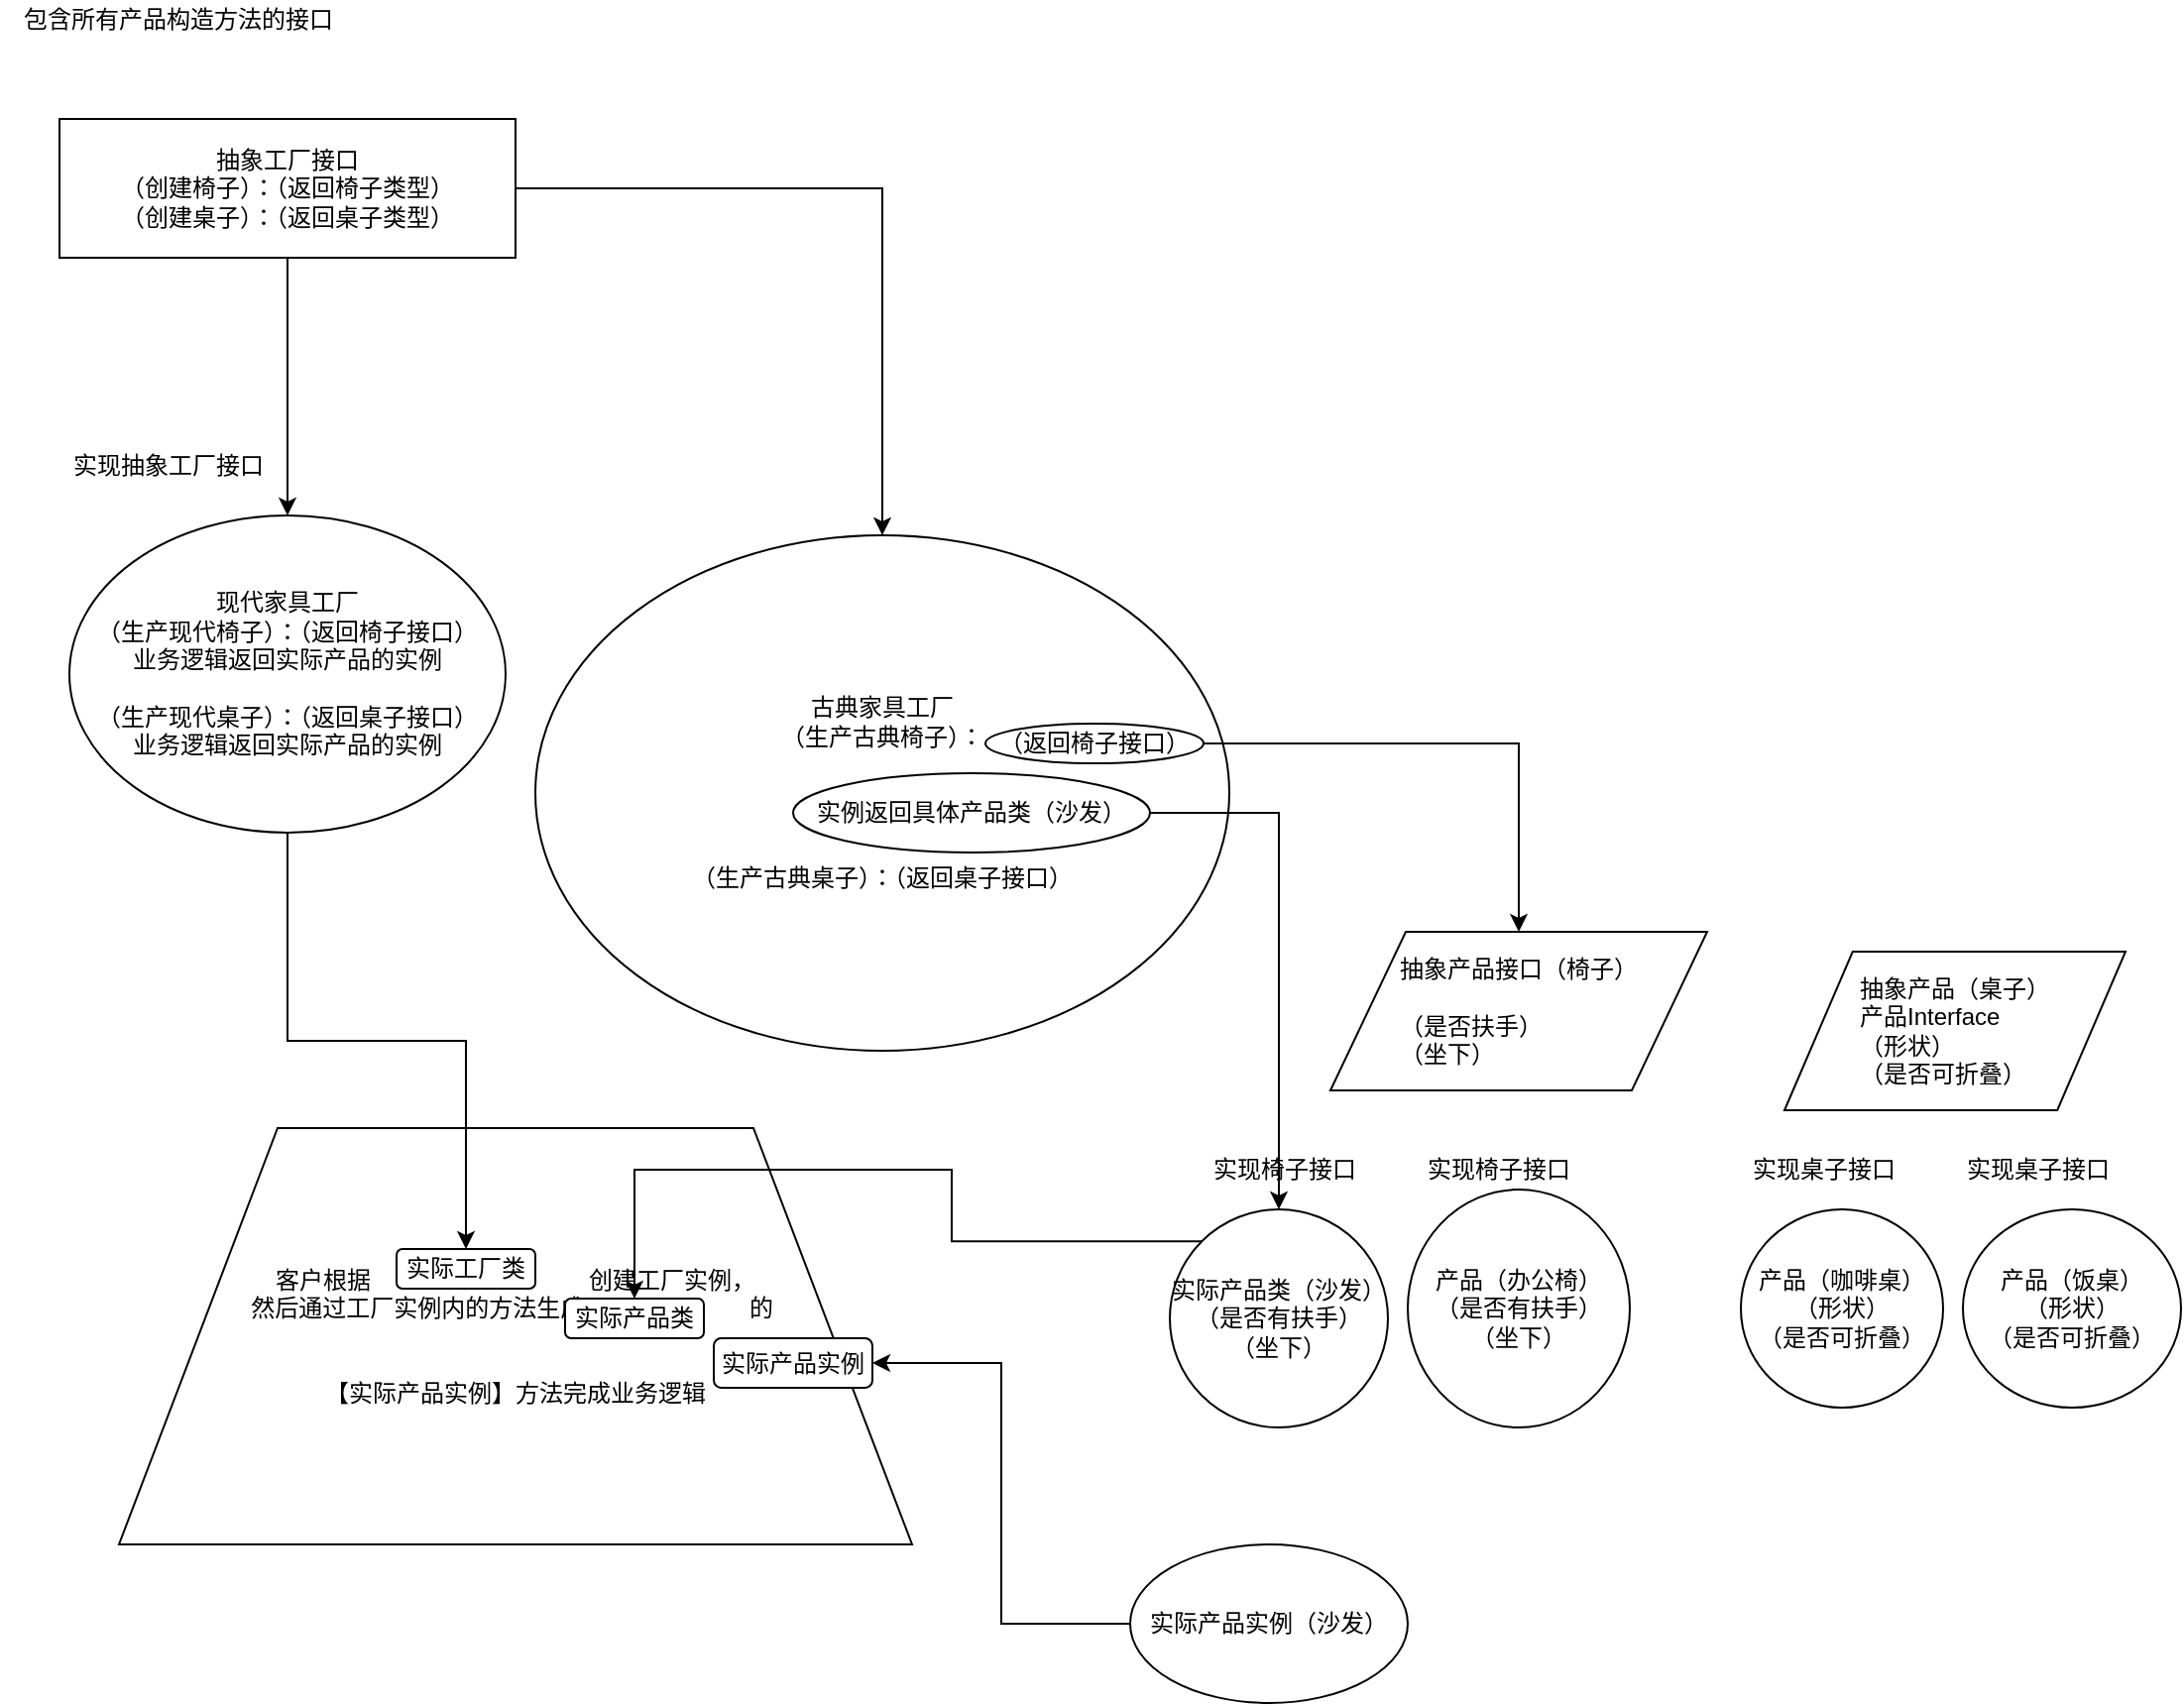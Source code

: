 <mxfile version="13.1.1" type="github"><diagram id="fw9tjX16YKucD8gIZ0y0" name="第 1 页"><mxGraphModel dx="1662" dy="762" grid="1" gridSize="10" guides="1" tooltips="1" connect="1" arrows="1" fold="1" page="1" pageScale="1" pageWidth="827" pageHeight="1169" math="0" shadow="0"><root><mxCell id="0"/><mxCell id="1" parent="0"/><mxCell id="gnj5gE8BON5v_lgmN5P2-25" style="edgeStyle=orthogonalEdgeStyle;rounded=0;orthogonalLoop=1;jettySize=auto;html=1;exitX=0.5;exitY=1;exitDx=0;exitDy=0;entryX=0.5;entryY=0;entryDx=0;entryDy=0;" edge="1" parent="1" source="gnj5gE8BON5v_lgmN5P2-2" target="gnj5gE8BON5v_lgmN5P2-19"><mxGeometry relative="1" as="geometry"/></mxCell><mxCell id="gnj5gE8BON5v_lgmN5P2-26" style="edgeStyle=orthogonalEdgeStyle;rounded=0;orthogonalLoop=1;jettySize=auto;html=1;exitX=1;exitY=0.5;exitDx=0;exitDy=0;" edge="1" parent="1" source="gnj5gE8BON5v_lgmN5P2-2" target="gnj5gE8BON5v_lgmN5P2-20"><mxGeometry relative="1" as="geometry"/></mxCell><mxCell id="gnj5gE8BON5v_lgmN5P2-2" value="抽象工厂接口&lt;br&gt;（创建椅子）：（返回椅子类型）&lt;br&gt;（创建桌子）：（返回桌子类型）" style="rounded=0;whiteSpace=wrap;html=1;" vertex="1" parent="1"><mxGeometry x="40" y="120" width="230" height="70" as="geometry"/></mxCell><mxCell id="gnj5gE8BON5v_lgmN5P2-3" value="实际产品类（沙发）&lt;br&gt;（是否有扶手）&lt;br&gt;（坐下）" style="ellipse;whiteSpace=wrap;html=1;" vertex="1" parent="1"><mxGeometry x="600" y="670" width="110" height="110" as="geometry"/></mxCell><mxCell id="gnj5gE8BON5v_lgmN5P2-6" value="产品（办公椅）&lt;br&gt;（是否有扶手）&lt;br&gt;（坐下）" style="ellipse;whiteSpace=wrap;html=1;" vertex="1" parent="1"><mxGeometry x="720" y="660" width="112" height="120" as="geometry"/></mxCell><mxCell id="gnj5gE8BON5v_lgmN5P2-7" value="&lt;div style=&quot;text-align: left&quot;&gt;&lt;span&gt;抽象产品接口（椅子）&lt;/span&gt;&lt;/div&gt;&lt;div style=&quot;text-align: left&quot;&gt;&lt;br&gt;&lt;/div&gt;&lt;div style=&quot;text-align: left&quot;&gt;（是否扶手）&lt;/div&gt;&lt;div style=&quot;text-align: left&quot;&gt;（坐下）&lt;/div&gt;" style="shape=parallelogram;perimeter=parallelogramPerimeter;whiteSpace=wrap;html=1;" vertex="1" parent="1"><mxGeometry x="681" y="530" width="190" height="80" as="geometry"/></mxCell><mxCell id="gnj5gE8BON5v_lgmN5P2-9" value="实现椅子接口" style="text;html=1;strokeColor=none;fillColor=none;align=center;verticalAlign=middle;whiteSpace=wrap;rounded=0;" vertex="1" parent="1"><mxGeometry x="610" y="640" width="96" height="20" as="geometry"/></mxCell><mxCell id="gnj5gE8BON5v_lgmN5P2-10" value="实现椅子接口" style="text;html=1;strokeColor=none;fillColor=none;align=center;verticalAlign=middle;whiteSpace=wrap;rounded=0;" vertex="1" parent="1"><mxGeometry x="718" y="640" width="96" height="20" as="geometry"/></mxCell><mxCell id="gnj5gE8BON5v_lgmN5P2-13" value="&lt;div style=&quot;text-align: left&quot;&gt;抽象产品（桌子）&lt;/div&gt;&lt;div style=&quot;text-align: left&quot;&gt;&lt;span&gt;产品Interface&lt;/span&gt;&lt;/div&gt;&lt;div style=&quot;text-align: left&quot;&gt;（形状）&lt;/div&gt;&lt;div style=&quot;text-align: left&quot;&gt;（是否可折叠）&lt;/div&gt;" style="shape=parallelogram;perimeter=parallelogramPerimeter;whiteSpace=wrap;html=1;" vertex="1" parent="1"><mxGeometry x="910" y="540" width="172" height="80" as="geometry"/></mxCell><mxCell id="gnj5gE8BON5v_lgmN5P2-14" value="产品（咖啡桌）&lt;br&gt;（形状）&lt;br&gt;（是否可折叠）" style="ellipse;whiteSpace=wrap;html=1;" vertex="1" parent="1"><mxGeometry x="888" y="670" width="102" height="100" as="geometry"/></mxCell><mxCell id="gnj5gE8BON5v_lgmN5P2-15" value="产品（饭桌）&lt;br&gt;（形状）&lt;br&gt;（是否可折叠）" style="ellipse;whiteSpace=wrap;html=1;" vertex="1" parent="1"><mxGeometry x="1000" y="670" width="110" height="100" as="geometry"/></mxCell><mxCell id="gnj5gE8BON5v_lgmN5P2-16" value="实现桌子接口" style="text;html=1;strokeColor=none;fillColor=none;align=center;verticalAlign=middle;whiteSpace=wrap;rounded=0;" vertex="1" parent="1"><mxGeometry x="882" y="640" width="96" height="20" as="geometry"/></mxCell><mxCell id="gnj5gE8BON5v_lgmN5P2-17" value="实现桌子接口" style="text;html=1;strokeColor=none;fillColor=none;align=center;verticalAlign=middle;whiteSpace=wrap;rounded=0;" vertex="1" parent="1"><mxGeometry x="990" y="640" width="96" height="20" as="geometry"/></mxCell><mxCell id="gnj5gE8BON5v_lgmN5P2-18" value="包含所有产品构造方法的接口" style="text;html=1;strokeColor=none;fillColor=none;align=center;verticalAlign=middle;whiteSpace=wrap;rounded=0;" vertex="1" parent="1"><mxGeometry x="10" y="60" width="180" height="20" as="geometry"/></mxCell><mxCell id="gnj5gE8BON5v_lgmN5P2-19" value="现代家具工厂&lt;br&gt;（生产现代椅子）：（返回椅子接口）&lt;br&gt;业务逻辑返回实际产品的实例&lt;br&gt;&lt;br&gt;（生产现代桌子）：（返回桌子接口）&lt;br&gt;业务逻辑返回实际产品的实例" style="ellipse;whiteSpace=wrap;html=1;" vertex="1" parent="1"><mxGeometry x="45" y="320" width="220" height="160" as="geometry"/></mxCell><mxCell id="gnj5gE8BON5v_lgmN5P2-20" value="古典家具工厂&lt;br&gt;（生产古典椅子）：&lt;br&gt;&lt;br&gt;&lt;br&gt;&lt;br&gt;&lt;br&gt;（生产古典桌子）：（返回桌子接口）" style="ellipse;whiteSpace=wrap;html=1;" vertex="1" parent="1"><mxGeometry x="280" y="330" width="350" height="260" as="geometry"/></mxCell><mxCell id="gnj5gE8BON5v_lgmN5P2-21" value="客户根据&amp;nbsp; &amp;nbsp; &amp;nbsp; &amp;nbsp; &amp;nbsp; &amp;nbsp; &amp;nbsp; &amp;nbsp; &amp;nbsp; &amp;nbsp; &amp;nbsp; &amp;nbsp; &amp;nbsp; &amp;nbsp; &amp;nbsp; &amp;nbsp; &amp;nbsp;创建工厂实例，&lt;br&gt;然后通过工厂实例内的方法生成&amp;nbsp; &amp;nbsp; &amp;nbsp; &amp;nbsp; &amp;nbsp; &amp;nbsp; &amp;nbsp; &amp;nbsp; &amp;nbsp; &amp;nbsp; &amp;nbsp; &amp;nbsp; &amp;nbsp;的&amp;nbsp;&lt;br&gt;&lt;br&gt;&lt;br&gt;【实际产品实例】方法完成业务逻辑" style="shape=trapezoid;perimeter=trapezoidPerimeter;whiteSpace=wrap;html=1;" vertex="1" parent="1"><mxGeometry x="70" y="629" width="400" height="210" as="geometry"/></mxCell><mxCell id="gnj5gE8BON5v_lgmN5P2-22" value="实现抽象工厂接口" style="text;html=1;strokeColor=none;fillColor=none;align=center;verticalAlign=middle;whiteSpace=wrap;rounded=0;" vertex="1" parent="1"><mxGeometry x="40" y="285" width="110" height="20" as="geometry"/></mxCell><mxCell id="gnj5gE8BON5v_lgmN5P2-32" style="edgeStyle=orthogonalEdgeStyle;rounded=0;orthogonalLoop=1;jettySize=auto;html=1;exitX=1;exitY=0.5;exitDx=0;exitDy=0;entryX=0.5;entryY=0;entryDx=0;entryDy=0;" edge="1" parent="1" source="gnj5gE8BON5v_lgmN5P2-27" target="gnj5gE8BON5v_lgmN5P2-7"><mxGeometry relative="1" as="geometry"/></mxCell><mxCell id="gnj5gE8BON5v_lgmN5P2-27" value="&lt;span&gt;（返回椅子接口）&lt;/span&gt;" style="ellipse;whiteSpace=wrap;html=1;" vertex="1" parent="1"><mxGeometry x="507" y="425" width="110" height="20" as="geometry"/></mxCell><mxCell id="gnj5gE8BON5v_lgmN5P2-34" style="edgeStyle=orthogonalEdgeStyle;rounded=0;orthogonalLoop=1;jettySize=auto;html=1;exitX=1;exitY=0.5;exitDx=0;exitDy=0;entryX=0.5;entryY=0;entryDx=0;entryDy=0;" edge="1" parent="1" source="gnj5gE8BON5v_lgmN5P2-33" target="gnj5gE8BON5v_lgmN5P2-3"><mxGeometry relative="1" as="geometry"/></mxCell><mxCell id="gnj5gE8BON5v_lgmN5P2-33" value="实例返回具体产品类（沙发）" style="ellipse;whiteSpace=wrap;html=1;" vertex="1" parent="1"><mxGeometry x="410" y="450" width="180" height="40" as="geometry"/></mxCell><mxCell id="gnj5gE8BON5v_lgmN5P2-35" value="实际工厂类" style="rounded=1;whiteSpace=wrap;html=1;" vertex="1" parent="1"><mxGeometry x="210" y="690" width="70" height="20" as="geometry"/></mxCell><mxCell id="gnj5gE8BON5v_lgmN5P2-37" style="edgeStyle=orthogonalEdgeStyle;rounded=0;orthogonalLoop=1;jettySize=auto;html=1;exitX=0.5;exitY=1;exitDx=0;exitDy=0;" edge="1" parent="1" source="gnj5gE8BON5v_lgmN5P2-19" target="gnj5gE8BON5v_lgmN5P2-35"><mxGeometry relative="1" as="geometry"/></mxCell><mxCell id="gnj5gE8BON5v_lgmN5P2-38" value="实际产品类" style="rounded=1;whiteSpace=wrap;html=1;" vertex="1" parent="1"><mxGeometry x="295" y="715" width="70" height="20" as="geometry"/></mxCell><mxCell id="gnj5gE8BON5v_lgmN5P2-39" style="edgeStyle=orthogonalEdgeStyle;rounded=0;orthogonalLoop=1;jettySize=auto;html=1;entryX=0.5;entryY=0;entryDx=0;entryDy=0;exitX=0;exitY=0;exitDx=0;exitDy=0;" edge="1" parent="1" source="gnj5gE8BON5v_lgmN5P2-3" target="gnj5gE8BON5v_lgmN5P2-38"><mxGeometry relative="1" as="geometry"><mxPoint x="600" y="725" as="sourcePoint"/><Array as="points"><mxPoint x="490" y="686"/><mxPoint x="490" y="650"/><mxPoint x="330" y="650"/></Array></mxGeometry></mxCell><mxCell id="gnj5gE8BON5v_lgmN5P2-40" value="实际产品实例" style="rounded=1;whiteSpace=wrap;html=1;" vertex="1" parent="1"><mxGeometry x="370" y="735" width="80" height="25" as="geometry"/></mxCell><mxCell id="gnj5gE8BON5v_lgmN5P2-42" style="edgeStyle=orthogonalEdgeStyle;rounded=0;orthogonalLoop=1;jettySize=auto;html=1;exitX=0;exitY=0.5;exitDx=0;exitDy=0;entryX=1;entryY=0.5;entryDx=0;entryDy=0;" edge="1" parent="1" source="gnj5gE8BON5v_lgmN5P2-41" target="gnj5gE8BON5v_lgmN5P2-40"><mxGeometry relative="1" as="geometry"/></mxCell><mxCell id="gnj5gE8BON5v_lgmN5P2-41" value="实际产品实例（沙发）" style="ellipse;whiteSpace=wrap;html=1;" vertex="1" parent="1"><mxGeometry x="580" y="839" width="140" height="80" as="geometry"/></mxCell></root></mxGraphModel></diagram></mxfile>